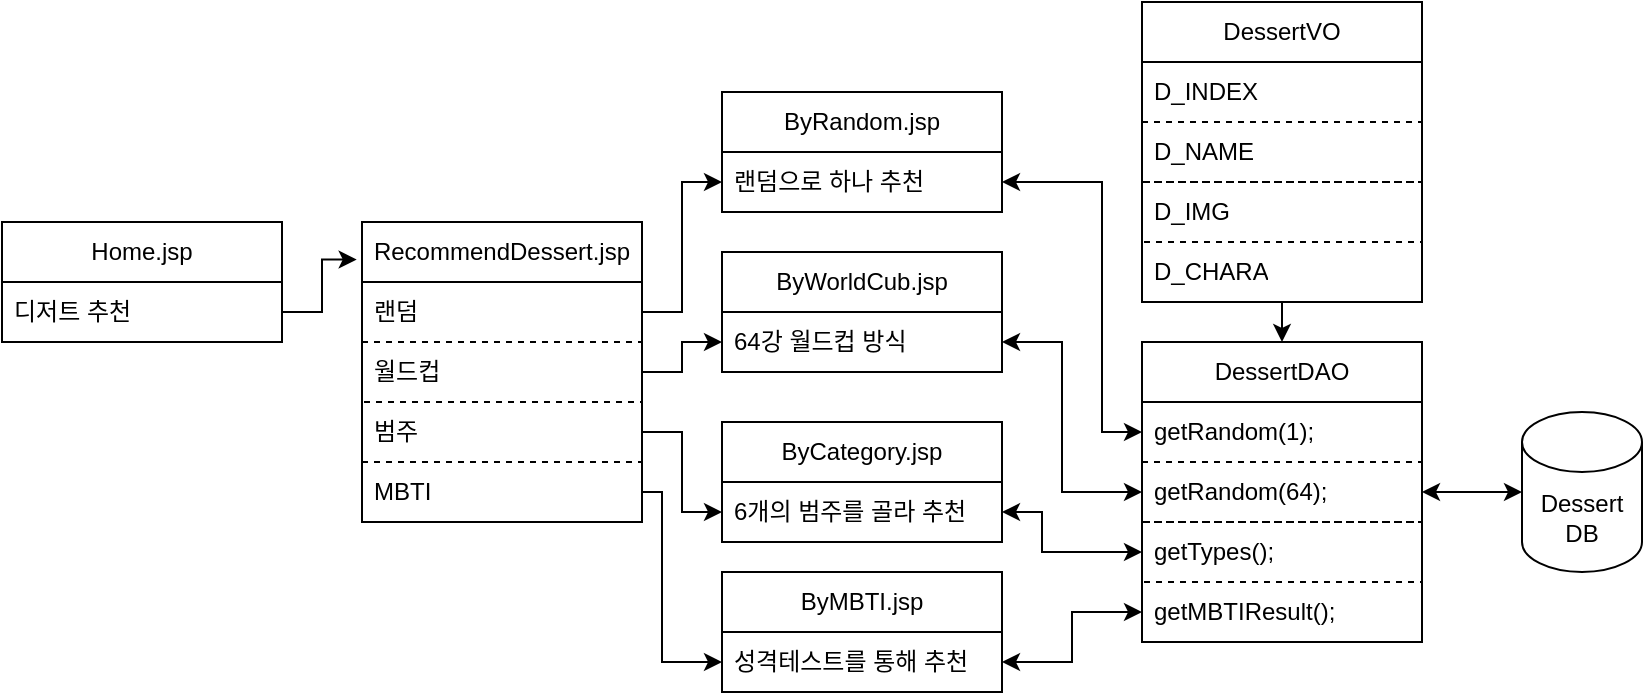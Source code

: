 <mxfile>
    <diagram name="페이지-1" id="irxGoBuwQ7yhmZuT0TQs">
        <mxGraphModel dx="1123" dy="522" grid="1" gridSize="10" guides="1" tooltips="1" connect="1" arrows="1" fold="1" page="1" pageScale="1" pageWidth="1100" pageHeight="850" math="0" shadow="0">
            <root>
                <mxCell id="0"/>
                <mxCell id="1" parent="0"/>
                <mxCell id="70khUugtFnrQ1VI0wEco-1" value="&lt;div&gt;Home.jsp&lt;/div&gt;" style="swimlane;fontStyle=0;childLayout=stackLayout;horizontal=1;startSize=30;horizontalStack=0;resizeParent=1;resizeParentMax=0;resizeLast=0;collapsible=1;marginBottom=0;whiteSpace=wrap;html=1;" parent="1" vertex="1">
                    <mxGeometry x="160" y="240" width="140" height="60" as="geometry">
                        <mxRectangle x="430" y="270" width="90" height="30" as="alternateBounds"/>
                    </mxGeometry>
                </mxCell>
                <mxCell id="70khUugtFnrQ1VI0wEco-2" value="디저트 추천" style="text;strokeColor=none;fillColor=none;align=left;verticalAlign=middle;spacingLeft=4;spacingRight=4;overflow=hidden;points=[[0,0.5],[1,0.5]];portConstraint=eastwest;rotatable=0;whiteSpace=wrap;html=1;" parent="70khUugtFnrQ1VI0wEco-1" vertex="1">
                    <mxGeometry y="30" width="140" height="30" as="geometry"/>
                </mxCell>
                <mxCell id="70khUugtFnrQ1VI0wEco-5" value="RecommendDessert.jsp" style="swimlane;fontStyle=0;childLayout=stackLayout;horizontal=1;startSize=30;horizontalStack=0;resizeParent=1;resizeParentMax=0;resizeLast=0;collapsible=1;marginBottom=0;whiteSpace=wrap;html=1;" parent="1" vertex="1">
                    <mxGeometry x="340" y="240" width="140" height="150" as="geometry"/>
                </mxCell>
                <mxCell id="70khUugtFnrQ1VI0wEco-6" value="랜덤" style="text;strokeColor=none;fillColor=none;align=left;verticalAlign=middle;spacingLeft=4;spacingRight=4;overflow=hidden;points=[[0,0.5],[1,0.5]];portConstraint=eastwest;rotatable=0;whiteSpace=wrap;html=1;" parent="70khUugtFnrQ1VI0wEco-5" vertex="1">
                    <mxGeometry y="30" width="140" height="30" as="geometry"/>
                </mxCell>
                <mxCell id="70khUugtFnrQ1VI0wEco-7" value="월드컵" style="text;strokeColor=default;fillColor=none;align=left;verticalAlign=middle;spacingLeft=4;spacingRight=4;overflow=hidden;points=[[0,0.5],[1,0.5]];portConstraint=eastwest;rotatable=0;whiteSpace=wrap;html=1;dashed=1;" parent="70khUugtFnrQ1VI0wEco-5" vertex="1">
                    <mxGeometry y="60" width="140" height="30" as="geometry"/>
                </mxCell>
                <mxCell id="70khUugtFnrQ1VI0wEco-8" value="&lt;div&gt;범주&lt;/div&gt;" style="text;strokeColor=none;fillColor=none;align=left;verticalAlign=middle;spacingLeft=4;spacingRight=4;overflow=hidden;points=[[0,0.5],[1,0.5]];portConstraint=eastwest;rotatable=0;whiteSpace=wrap;html=1;" parent="70khUugtFnrQ1VI0wEco-5" vertex="1">
                    <mxGeometry y="90" width="140" height="30" as="geometry"/>
                </mxCell>
                <mxCell id="70khUugtFnrQ1VI0wEco-49" value="MBTI" style="text;strokeColor=default;fillColor=none;align=left;verticalAlign=middle;spacingLeft=4;spacingRight=4;overflow=hidden;points=[[0,0.5],[1,0.5]];portConstraint=eastwest;rotatable=0;whiteSpace=wrap;html=1;dashed=1;" parent="70khUugtFnrQ1VI0wEco-5" vertex="1">
                    <mxGeometry y="120" width="140" height="30" as="geometry"/>
                </mxCell>
                <mxCell id="70khUugtFnrQ1VI0wEco-10" value="ByRandom.jsp" style="swimlane;fontStyle=0;childLayout=stackLayout;horizontal=1;startSize=30;horizontalStack=0;resizeParent=1;resizeParentMax=0;resizeLast=0;collapsible=1;marginBottom=0;whiteSpace=wrap;html=1;" parent="1" vertex="1">
                    <mxGeometry x="520" y="175" width="140" height="60" as="geometry"/>
                </mxCell>
                <mxCell id="70khUugtFnrQ1VI0wEco-11" value="랜덤으로 하나 추천" style="text;strokeColor=none;fillColor=none;align=left;verticalAlign=middle;spacingLeft=4;spacingRight=4;overflow=hidden;points=[[0,0.5],[1,0.5]];portConstraint=eastwest;rotatable=0;whiteSpace=wrap;html=1;" parent="70khUugtFnrQ1VI0wEco-10" vertex="1">
                    <mxGeometry y="30" width="140" height="30" as="geometry"/>
                </mxCell>
                <mxCell id="70khUugtFnrQ1VI0wEco-12" style="edgeStyle=orthogonalEdgeStyle;rounded=0;orthogonalLoop=1;jettySize=auto;html=1;exitX=1;exitY=0.5;exitDx=0;exitDy=0;entryX=-0.019;entryY=0.125;entryDx=0;entryDy=0;entryPerimeter=0;" parent="1" source="70khUugtFnrQ1VI0wEco-2" target="70khUugtFnrQ1VI0wEco-5" edge="1">
                    <mxGeometry relative="1" as="geometry"/>
                </mxCell>
                <mxCell id="4" style="edgeStyle=none;html=1;" edge="1" parent="1" source="70khUugtFnrQ1VI0wEco-14" target="70khUugtFnrQ1VI0wEco-20">
                    <mxGeometry relative="1" as="geometry"/>
                </mxCell>
                <mxCell id="70khUugtFnrQ1VI0wEco-14" value="DessertVO" style="swimlane;fontStyle=0;childLayout=stackLayout;horizontal=1;startSize=30;horizontalStack=0;resizeParent=1;resizeParentMax=0;resizeLast=0;collapsible=1;marginBottom=0;whiteSpace=wrap;html=1;" parent="1" vertex="1">
                    <mxGeometry x="730" y="130" width="140" height="150" as="geometry"/>
                </mxCell>
                <mxCell id="70khUugtFnrQ1VI0wEco-15" value="D_INDEX" style="text;strokeColor=none;fillColor=none;align=left;verticalAlign=middle;spacingLeft=4;spacingRight=4;overflow=hidden;points=[[0,0.5],[1,0.5]];portConstraint=eastwest;rotatable=0;whiteSpace=wrap;html=1;" parent="70khUugtFnrQ1VI0wEco-14" vertex="1">
                    <mxGeometry y="30" width="140" height="30" as="geometry"/>
                </mxCell>
                <mxCell id="70khUugtFnrQ1VI0wEco-16" value="D_NAME" style="text;strokeColor=default;fillColor=none;align=left;verticalAlign=middle;spacingLeft=4;spacingRight=4;overflow=hidden;points=[[0,0.5],[1,0.5]];portConstraint=eastwest;rotatable=0;whiteSpace=wrap;html=1;dashed=1;" parent="70khUugtFnrQ1VI0wEco-14" vertex="1">
                    <mxGeometry y="60" width="140" height="30" as="geometry"/>
                </mxCell>
                <mxCell id="3" value="D_IMG" style="text;strokeColor=default;fillColor=none;align=left;verticalAlign=middle;spacingLeft=4;spacingRight=4;overflow=hidden;points=[[0,0.5],[1,0.5]];portConstraint=eastwest;rotatable=0;whiteSpace=wrap;html=1;dashed=1;" vertex="1" parent="70khUugtFnrQ1VI0wEco-14">
                    <mxGeometry y="90" width="140" height="30" as="geometry"/>
                </mxCell>
                <mxCell id="2" value="D_CHARA" style="text;strokeColor=none;fillColor=none;align=left;verticalAlign=middle;spacingLeft=4;spacingRight=4;overflow=hidden;points=[[0,0.5],[1,0.5]];portConstraint=eastwest;rotatable=0;whiteSpace=wrap;html=1;" vertex="1" parent="70khUugtFnrQ1VI0wEco-14">
                    <mxGeometry y="120" width="140" height="30" as="geometry"/>
                </mxCell>
                <mxCell id="70khUugtFnrQ1VI0wEco-66" style="edgeStyle=orthogonalEdgeStyle;rounded=0;orthogonalLoop=1;jettySize=auto;html=1;startArrow=classic;startFill=1;" parent="1" source="70khUugtFnrQ1VI0wEco-20" target="70khUugtFnrQ1VI0wEco-43" edge="1">
                    <mxGeometry relative="1" as="geometry"/>
                </mxCell>
                <mxCell id="70khUugtFnrQ1VI0wEco-20" value="DessertDAO" style="swimlane;fontStyle=0;childLayout=stackLayout;horizontal=1;startSize=30;horizontalStack=0;resizeParent=1;resizeParentMax=0;resizeLast=0;collapsible=1;marginBottom=0;whiteSpace=wrap;html=1;" parent="1" vertex="1">
                    <mxGeometry x="730" y="300" width="140" height="150" as="geometry"/>
                </mxCell>
                <mxCell id="70khUugtFnrQ1VI0wEco-21" value="getRandom(1);" style="text;strokeColor=none;fillColor=none;align=left;verticalAlign=middle;spacingLeft=4;spacingRight=4;overflow=hidden;points=[[0,0.5],[1,0.5]];portConstraint=eastwest;rotatable=0;whiteSpace=wrap;html=1;" parent="70khUugtFnrQ1VI0wEco-20" vertex="1">
                    <mxGeometry y="30" width="140" height="30" as="geometry"/>
                </mxCell>
                <mxCell id="70khUugtFnrQ1VI0wEco-51" value="getRandom(64);" style="text;strokeColor=default;fillColor=none;align=left;verticalAlign=middle;spacingLeft=4;spacingRight=4;overflow=hidden;points=[[0,0.5],[1,0.5]];portConstraint=eastwest;rotatable=0;whiteSpace=wrap;html=1;dashed=1;" parent="70khUugtFnrQ1VI0wEco-20" vertex="1">
                    <mxGeometry y="60" width="140" height="30" as="geometry"/>
                </mxCell>
                <mxCell id="70khUugtFnrQ1VI0wEco-22" value="getTypes();" style="text;strokeColor=default;fillColor=none;align=left;verticalAlign=middle;spacingLeft=4;spacingRight=4;overflow=hidden;points=[[0,0.5],[1,0.5]];portConstraint=eastwest;rotatable=0;whiteSpace=wrap;html=1;dashed=1;" parent="70khUugtFnrQ1VI0wEco-20" vertex="1">
                    <mxGeometry y="90" width="140" height="30" as="geometry"/>
                </mxCell>
                <mxCell id="70khUugtFnrQ1VI0wEco-23" value="getMBTIResult();" style="text;strokeColor=none;fillColor=none;align=left;verticalAlign=middle;spacingLeft=4;spacingRight=4;overflow=hidden;points=[[0,0.5],[1,0.5]];portConstraint=eastwest;rotatable=0;whiteSpace=wrap;html=1;" parent="70khUugtFnrQ1VI0wEco-20" vertex="1">
                    <mxGeometry y="120" width="140" height="30" as="geometry"/>
                </mxCell>
                <mxCell id="70khUugtFnrQ1VI0wEco-30" value="ByWorldCub.jsp" style="swimlane;fontStyle=0;childLayout=stackLayout;horizontal=1;startSize=30;horizontalStack=0;resizeParent=1;resizeParentMax=0;resizeLast=0;collapsible=1;marginBottom=0;whiteSpace=wrap;html=1;" parent="1" vertex="1">
                    <mxGeometry x="520" y="255" width="140" height="60" as="geometry"/>
                </mxCell>
                <mxCell id="70khUugtFnrQ1VI0wEco-31" value="64강 월드컵 방식" style="text;strokeColor=none;fillColor=none;align=left;verticalAlign=middle;spacingLeft=4;spacingRight=4;overflow=hidden;points=[[0,0.5],[1,0.5]];portConstraint=eastwest;rotatable=0;whiteSpace=wrap;html=1;" parent="70khUugtFnrQ1VI0wEco-30" vertex="1">
                    <mxGeometry y="30" width="140" height="30" as="geometry"/>
                </mxCell>
                <mxCell id="70khUugtFnrQ1VI0wEco-43" value="&lt;div&gt;Dessert&lt;/div&gt;&lt;div&gt;DB&lt;br&gt;&lt;/div&gt;" style="shape=cylinder3;whiteSpace=wrap;html=1;boundedLbl=1;backgroundOutline=1;size=15;" parent="1" vertex="1">
                    <mxGeometry x="920" y="335" width="60" height="80" as="geometry"/>
                </mxCell>
                <mxCell id="70khUugtFnrQ1VI0wEco-50" style="edgeStyle=orthogonalEdgeStyle;rounded=0;orthogonalLoop=1;jettySize=auto;html=1;" parent="1" source="70khUugtFnrQ1VI0wEco-6" target="70khUugtFnrQ1VI0wEco-11" edge="1">
                    <mxGeometry relative="1" as="geometry"/>
                </mxCell>
                <mxCell id="70khUugtFnrQ1VI0wEco-52" style="edgeStyle=orthogonalEdgeStyle;rounded=0;orthogonalLoop=1;jettySize=auto;html=1;" parent="1" source="70khUugtFnrQ1VI0wEco-7" target="70khUugtFnrQ1VI0wEco-31" edge="1">
                    <mxGeometry relative="1" as="geometry"/>
                </mxCell>
                <mxCell id="70khUugtFnrQ1VI0wEco-54" value="&lt;div&gt;ByCategory.jsp&lt;/div&gt;" style="swimlane;fontStyle=0;childLayout=stackLayout;horizontal=1;startSize=30;horizontalStack=0;resizeParent=1;resizeParentMax=0;resizeLast=0;collapsible=1;marginBottom=0;whiteSpace=wrap;html=1;" parent="1" vertex="1">
                    <mxGeometry x="520" y="340" width="140" height="60" as="geometry"/>
                </mxCell>
                <mxCell id="70khUugtFnrQ1VI0wEco-55" value="6개의 범주를 골라 추천" style="text;strokeColor=none;fillColor=none;align=left;verticalAlign=middle;spacingLeft=4;spacingRight=4;overflow=hidden;points=[[0,0.5],[1,0.5]];portConstraint=eastwest;rotatable=0;whiteSpace=wrap;html=1;" parent="70khUugtFnrQ1VI0wEco-54" vertex="1">
                    <mxGeometry y="30" width="140" height="30" as="geometry"/>
                </mxCell>
                <mxCell id="70khUugtFnrQ1VI0wEco-56" style="edgeStyle=orthogonalEdgeStyle;rounded=0;orthogonalLoop=1;jettySize=auto;html=1;" parent="1" source="70khUugtFnrQ1VI0wEco-8" target="70khUugtFnrQ1VI0wEco-55" edge="1">
                    <mxGeometry relative="1" as="geometry"/>
                </mxCell>
                <mxCell id="70khUugtFnrQ1VI0wEco-57" value="&lt;div&gt;ByMBTI.jsp&lt;/div&gt;" style="swimlane;fontStyle=0;childLayout=stackLayout;horizontal=1;startSize=30;horizontalStack=0;resizeParent=1;resizeParentMax=0;resizeLast=0;collapsible=1;marginBottom=0;whiteSpace=wrap;html=1;" parent="1" vertex="1">
                    <mxGeometry x="520" y="415" width="140" height="60" as="geometry"/>
                </mxCell>
                <mxCell id="70khUugtFnrQ1VI0wEco-58" value="성격테스트를 통해 추천" style="text;strokeColor=none;fillColor=none;align=left;verticalAlign=middle;spacingLeft=4;spacingRight=4;overflow=hidden;points=[[0,0.5],[1,0.5]];portConstraint=eastwest;rotatable=0;whiteSpace=wrap;html=1;" parent="70khUugtFnrQ1VI0wEco-57" vertex="1">
                    <mxGeometry y="30" width="140" height="30" as="geometry"/>
                </mxCell>
                <mxCell id="70khUugtFnrQ1VI0wEco-59" style="edgeStyle=orthogonalEdgeStyle;rounded=0;orthogonalLoop=1;jettySize=auto;html=1;" parent="1" source="70khUugtFnrQ1VI0wEco-49" target="70khUugtFnrQ1VI0wEco-58" edge="1">
                    <mxGeometry relative="1" as="geometry">
                        <Array as="points">
                            <mxPoint x="490" y="375"/>
                            <mxPoint x="490" y="460"/>
                        </Array>
                    </mxGeometry>
                </mxCell>
                <mxCell id="70khUugtFnrQ1VI0wEco-62" style="edgeStyle=orthogonalEdgeStyle;rounded=0;orthogonalLoop=1;jettySize=auto;html=1;startArrow=classic;startFill=1;" parent="1" source="70khUugtFnrQ1VI0wEco-11" target="70khUugtFnrQ1VI0wEco-21" edge="1">
                    <mxGeometry relative="1" as="geometry">
                        <Array as="points">
                            <mxPoint x="710" y="220"/>
                            <mxPoint x="710" y="345"/>
                        </Array>
                    </mxGeometry>
                </mxCell>
                <mxCell id="70khUugtFnrQ1VI0wEco-63" style="edgeStyle=orthogonalEdgeStyle;rounded=0;orthogonalLoop=1;jettySize=auto;html=1;startArrow=classic;startFill=1;" parent="1" source="70khUugtFnrQ1VI0wEco-31" target="70khUugtFnrQ1VI0wEco-51" edge="1">
                    <mxGeometry relative="1" as="geometry">
                        <Array as="points">
                            <mxPoint x="690" y="300"/>
                            <mxPoint x="690" y="375"/>
                        </Array>
                    </mxGeometry>
                </mxCell>
                <mxCell id="70khUugtFnrQ1VI0wEco-64" style="edgeStyle=orthogonalEdgeStyle;rounded=0;orthogonalLoop=1;jettySize=auto;html=1;startArrow=classic;startFill=1;" parent="1" source="70khUugtFnrQ1VI0wEco-55" target="70khUugtFnrQ1VI0wEco-22" edge="1">
                    <mxGeometry relative="1" as="geometry">
                        <Array as="points">
                            <mxPoint x="680" y="385"/>
                            <mxPoint x="680" y="405"/>
                        </Array>
                    </mxGeometry>
                </mxCell>
                <mxCell id="70khUugtFnrQ1VI0wEco-65" style="edgeStyle=orthogonalEdgeStyle;rounded=0;orthogonalLoop=1;jettySize=auto;html=1;startArrow=classic;startFill=1;" parent="1" source="70khUugtFnrQ1VI0wEco-58" target="70khUugtFnrQ1VI0wEco-23" edge="1">
                    <mxGeometry relative="1" as="geometry"/>
                </mxCell>
            </root>
        </mxGraphModel>
    </diagram>
</mxfile>